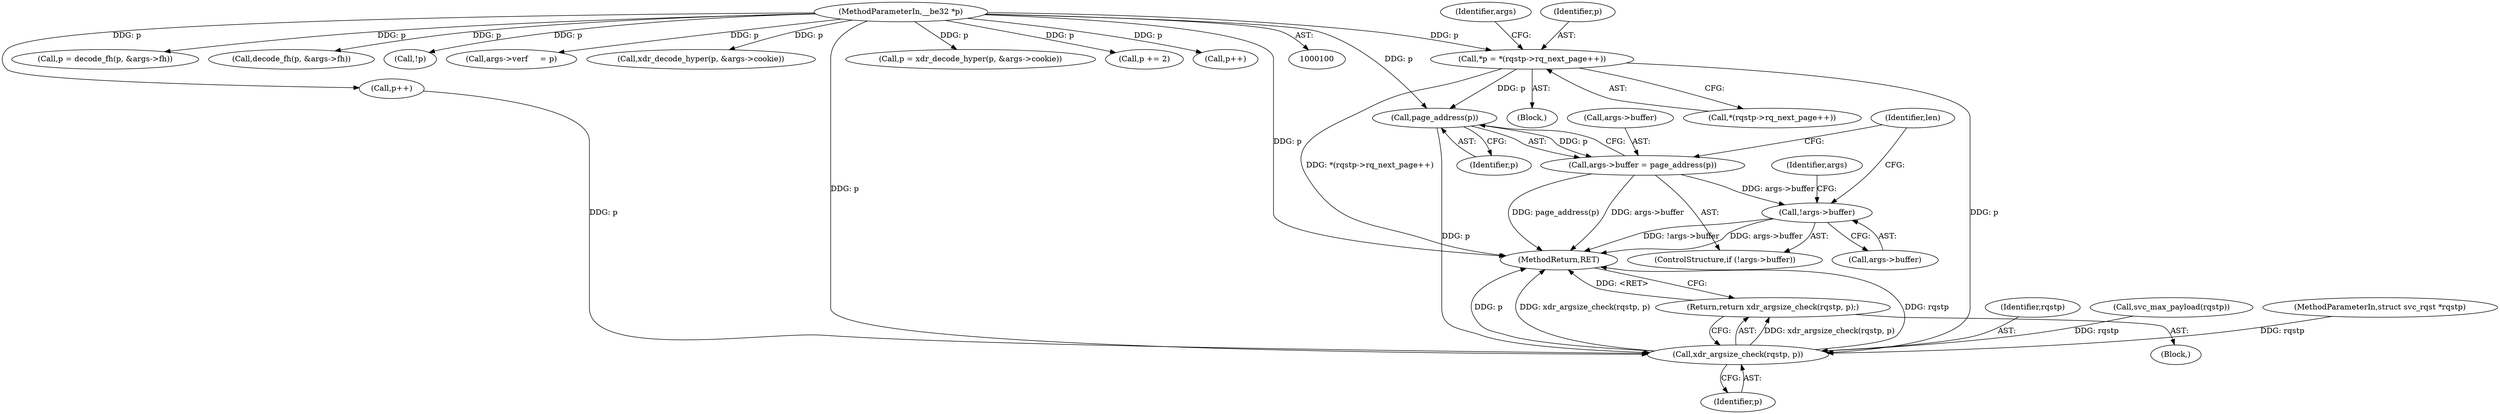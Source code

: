 digraph "0_linux_c70422f760c120480fee4de6c38804c72aa26bc1_7@pointer" {
"1000189" [label="(Call,page_address(p))"];
"1000173" [label="(Call,*p = *(rqstp->rq_next_page++))"];
"1000102" [label="(MethodParameterIn,__be32 *p)"];
"1000185" [label="(Call,args->buffer = page_address(p))"];
"1000181" [label="(Call,!args->buffer)"];
"1000195" [label="(Call,xdr_argsize_check(rqstp, p))"];
"1000194" [label="(Return,return xdr_argsize_check(rqstp, p);)"];
"1000183" [label="(Identifier,args)"];
"1000175" [label="(Call,*(rqstp->rq_next_page++))"];
"1000111" [label="(Call,p = decode_fh(p, &args->fh))"];
"1000113" [label="(Call,decode_fh(p, &args->fh))"];
"1000120" [label="(Call,!p)"];
"1000132" [label="(Call,args->verf     = p)"];
"1000180" [label="(ControlStructure,if (!args->buffer))"];
"1000171" [label="(Block,)"];
"1000173" [label="(Call,*p = *(rqstp->rq_next_page++))"];
"1000104" [label="(Block,)"];
"1000189" [label="(Call,page_address(p))"];
"1000102" [label="(MethodParameterIn,__be32 *p)"];
"1000126" [label="(Call,xdr_decode_hyper(p, &args->cookie))"];
"1000186" [label="(Call,args->buffer)"];
"1000185" [label="(Call,args->buffer = page_address(p))"];
"1000174" [label="(Identifier,p)"];
"1000181" [label="(Call,!args->buffer)"];
"1000198" [label="(MethodReturn,RET)"];
"1000124" [label="(Call,p = xdr_decode_hyper(p, &args->cookie))"];
"1000187" [label="(Identifier,args)"];
"1000192" [label="(Identifier,len)"];
"1000196" [label="(Identifier,rqstp)"];
"1000190" [label="(Identifier,p)"];
"1000109" [label="(Call,svc_max_payload(rqstp))"];
"1000182" [label="(Call,args->buffer)"];
"1000197" [label="(Identifier,p)"];
"1000137" [label="(Call,p += 2)"];
"1000195" [label="(Call,xdr_argsize_check(rqstp, p))"];
"1000146" [label="(Call,p++)"];
"1000101" [label="(MethodParameterIn,struct svc_rqst *rqstp)"];
"1000154" [label="(Call,p++)"];
"1000194" [label="(Return,return xdr_argsize_check(rqstp, p);)"];
"1000189" -> "1000185"  [label="AST: "];
"1000189" -> "1000190"  [label="CFG: "];
"1000190" -> "1000189"  [label="AST: "];
"1000185" -> "1000189"  [label="CFG: "];
"1000189" -> "1000185"  [label="DDG: p"];
"1000173" -> "1000189"  [label="DDG: p"];
"1000102" -> "1000189"  [label="DDG: p"];
"1000189" -> "1000195"  [label="DDG: p"];
"1000173" -> "1000171"  [label="AST: "];
"1000173" -> "1000175"  [label="CFG: "];
"1000174" -> "1000173"  [label="AST: "];
"1000175" -> "1000173"  [label="AST: "];
"1000183" -> "1000173"  [label="CFG: "];
"1000173" -> "1000198"  [label="DDG: *(rqstp->rq_next_page++)"];
"1000102" -> "1000173"  [label="DDG: p"];
"1000173" -> "1000195"  [label="DDG: p"];
"1000102" -> "1000100"  [label="AST: "];
"1000102" -> "1000198"  [label="DDG: p"];
"1000102" -> "1000111"  [label="DDG: p"];
"1000102" -> "1000113"  [label="DDG: p"];
"1000102" -> "1000120"  [label="DDG: p"];
"1000102" -> "1000124"  [label="DDG: p"];
"1000102" -> "1000126"  [label="DDG: p"];
"1000102" -> "1000132"  [label="DDG: p"];
"1000102" -> "1000137"  [label="DDG: p"];
"1000102" -> "1000146"  [label="DDG: p"];
"1000102" -> "1000154"  [label="DDG: p"];
"1000102" -> "1000195"  [label="DDG: p"];
"1000185" -> "1000180"  [label="AST: "];
"1000186" -> "1000185"  [label="AST: "];
"1000192" -> "1000185"  [label="CFG: "];
"1000185" -> "1000198"  [label="DDG: page_address(p)"];
"1000185" -> "1000198"  [label="DDG: args->buffer"];
"1000185" -> "1000181"  [label="DDG: args->buffer"];
"1000181" -> "1000180"  [label="AST: "];
"1000181" -> "1000182"  [label="CFG: "];
"1000182" -> "1000181"  [label="AST: "];
"1000187" -> "1000181"  [label="CFG: "];
"1000192" -> "1000181"  [label="CFG: "];
"1000181" -> "1000198"  [label="DDG: !args->buffer"];
"1000181" -> "1000198"  [label="DDG: args->buffer"];
"1000195" -> "1000194"  [label="AST: "];
"1000195" -> "1000197"  [label="CFG: "];
"1000196" -> "1000195"  [label="AST: "];
"1000197" -> "1000195"  [label="AST: "];
"1000194" -> "1000195"  [label="CFG: "];
"1000195" -> "1000198"  [label="DDG: p"];
"1000195" -> "1000198"  [label="DDG: xdr_argsize_check(rqstp, p)"];
"1000195" -> "1000198"  [label="DDG: rqstp"];
"1000195" -> "1000194"  [label="DDG: xdr_argsize_check(rqstp, p)"];
"1000109" -> "1000195"  [label="DDG: rqstp"];
"1000101" -> "1000195"  [label="DDG: rqstp"];
"1000154" -> "1000195"  [label="DDG: p"];
"1000194" -> "1000104"  [label="AST: "];
"1000198" -> "1000194"  [label="CFG: "];
"1000194" -> "1000198"  [label="DDG: <RET>"];
}
